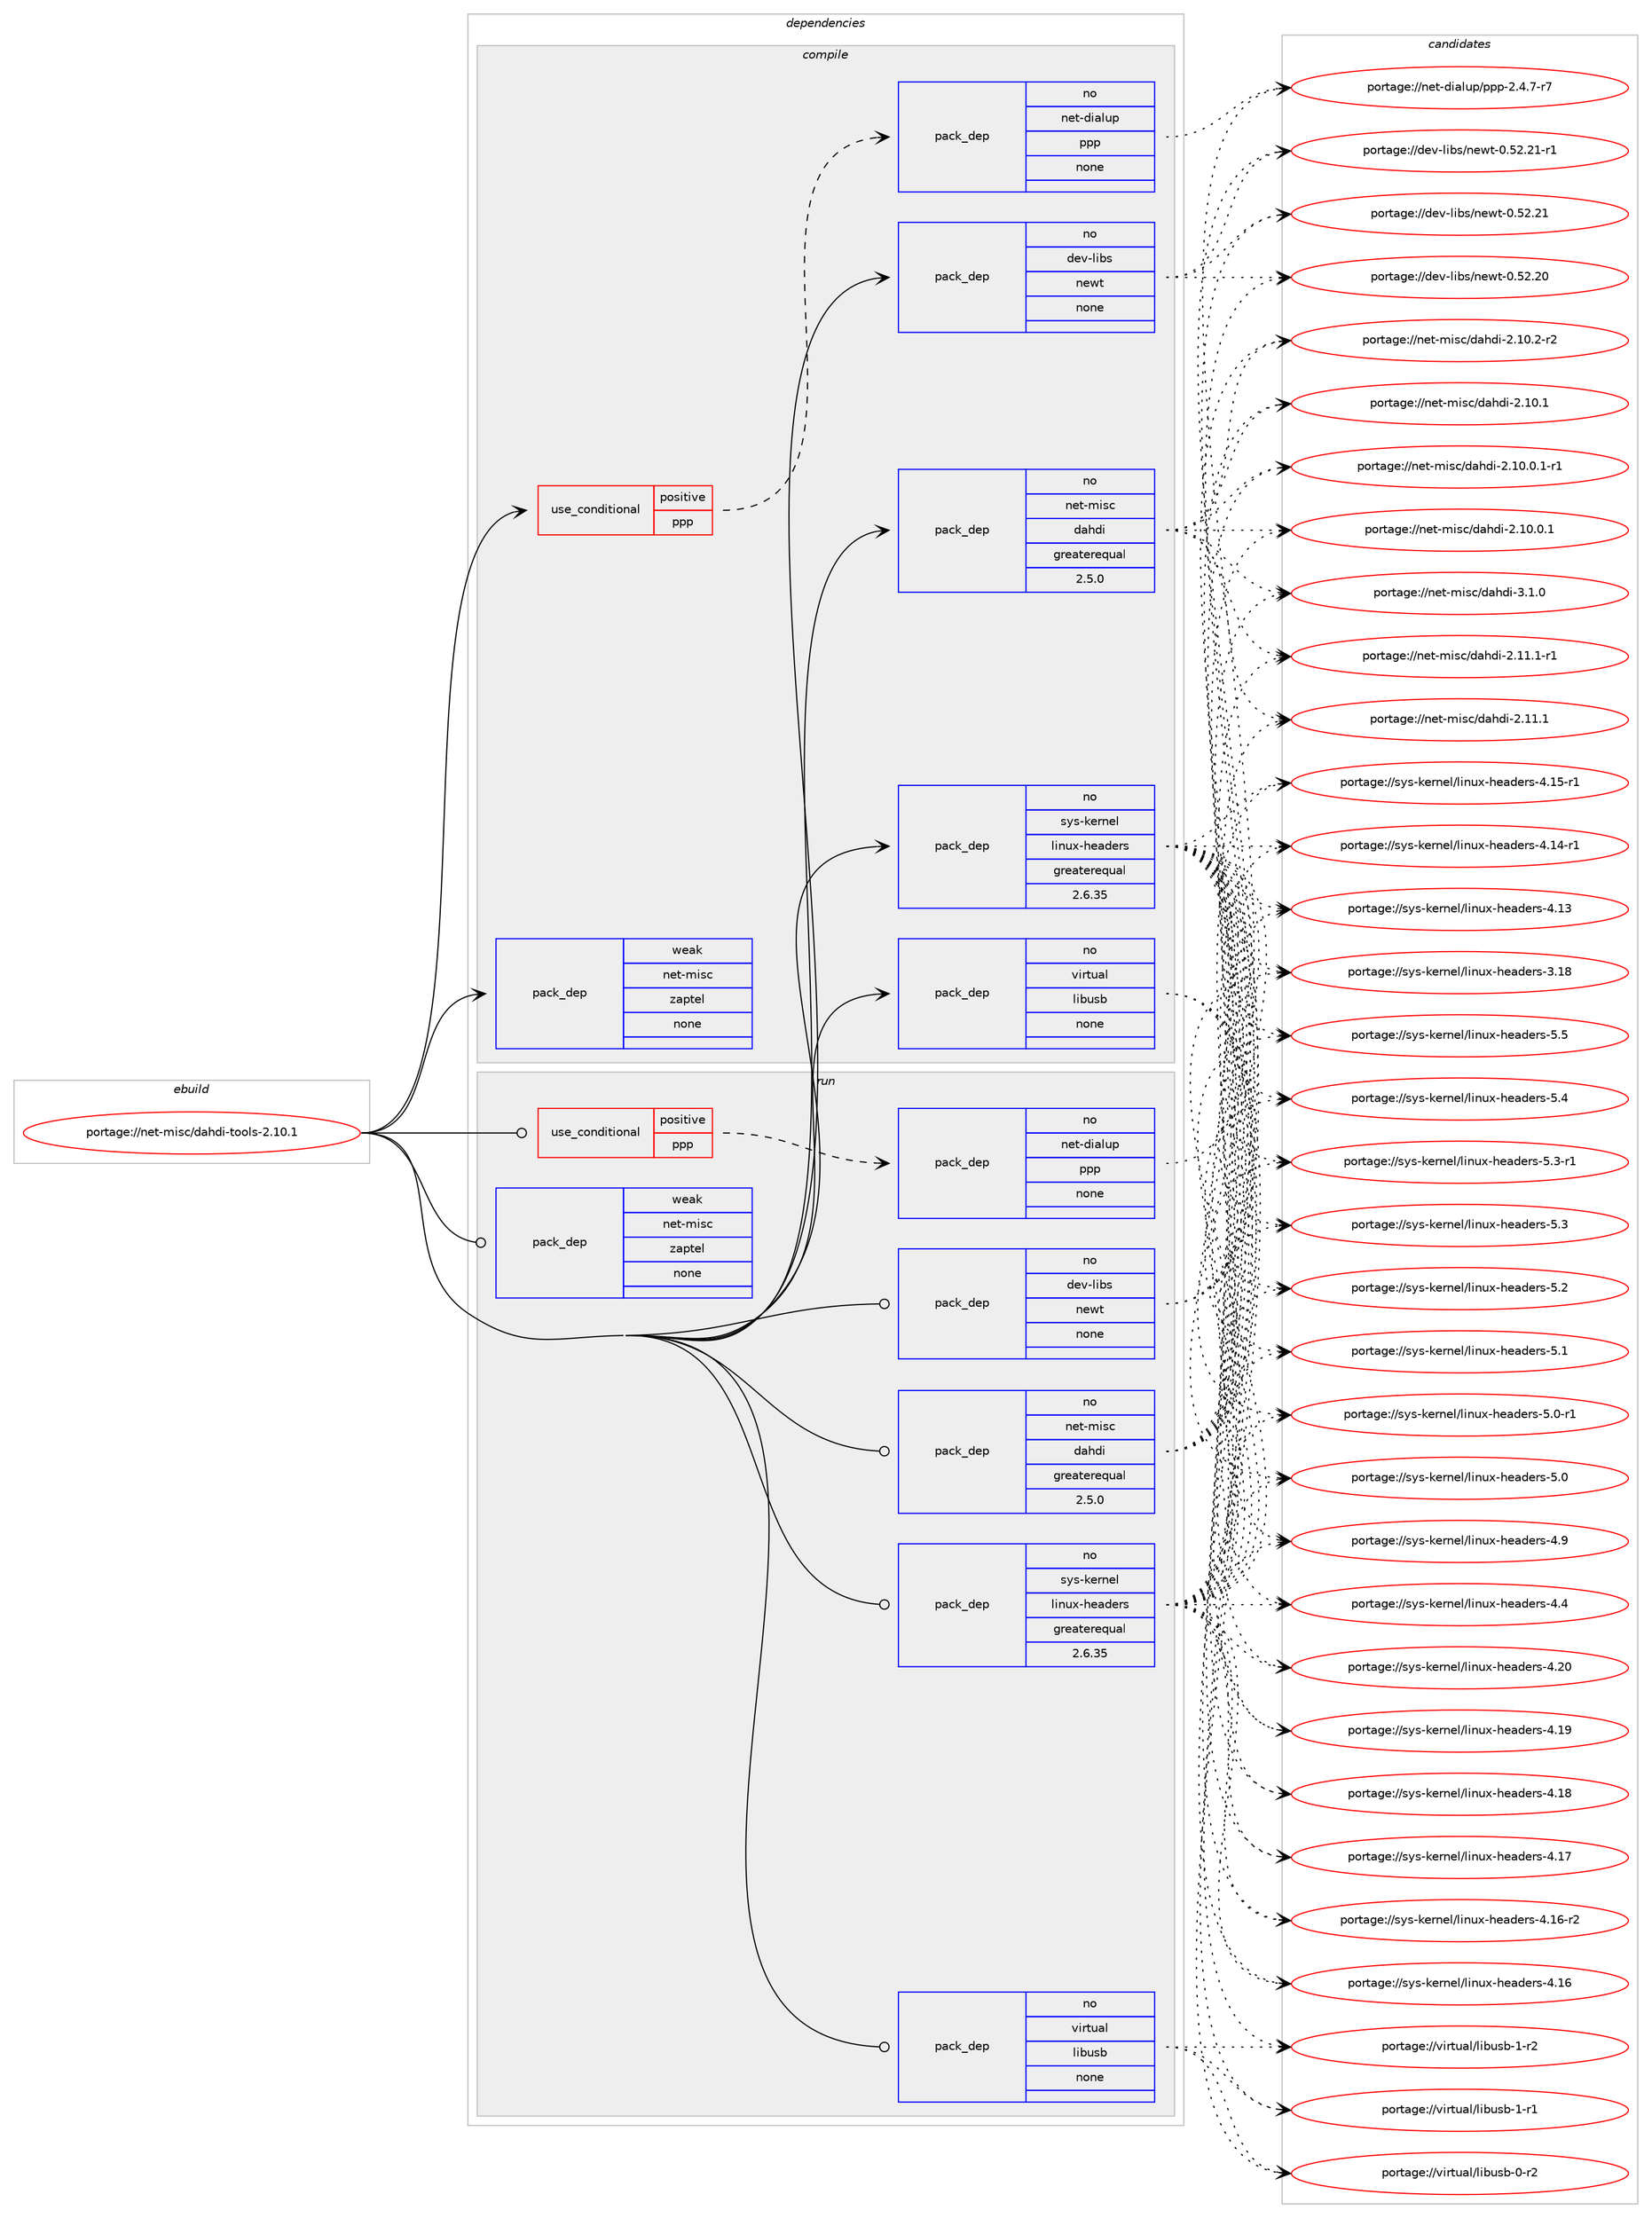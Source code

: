 digraph prolog {

# *************
# Graph options
# *************

newrank=true;
concentrate=true;
compound=true;
graph [rankdir=LR,fontname=Helvetica,fontsize=10,ranksep=1.5];#, ranksep=2.5, nodesep=0.2];
edge  [arrowhead=vee];
node  [fontname=Helvetica,fontsize=10];

# **********
# The ebuild
# **********

subgraph cluster_leftcol {
color=gray;
rank=same;
label=<<i>ebuild</i>>;
id [label="portage://net-misc/dahdi-tools-2.10.1", color=red, width=4, href="../net-misc/dahdi-tools-2.10.1.svg"];
}

# ****************
# The dependencies
# ****************

subgraph cluster_midcol {
color=gray;
label=<<i>dependencies</i>>;
subgraph cluster_compile {
fillcolor="#eeeeee";
style=filled;
label=<<i>compile</i>>;
subgraph cond23582 {
dependency115318 [label=<<TABLE BORDER="0" CELLBORDER="1" CELLSPACING="0" CELLPADDING="4"><TR><TD ROWSPAN="3" CELLPADDING="10">use_conditional</TD></TR><TR><TD>positive</TD></TR><TR><TD>ppp</TD></TR></TABLE>>, shape=none, color=red];
subgraph pack89712 {
dependency115319 [label=<<TABLE BORDER="0" CELLBORDER="1" CELLSPACING="0" CELLPADDING="4" WIDTH="220"><TR><TD ROWSPAN="6" CELLPADDING="30">pack_dep</TD></TR><TR><TD WIDTH="110">no</TD></TR><TR><TD>net-dialup</TD></TR><TR><TD>ppp</TD></TR><TR><TD>none</TD></TR><TR><TD></TD></TR></TABLE>>, shape=none, color=blue];
}
dependency115318:e -> dependency115319:w [weight=20,style="dashed",arrowhead="vee"];
}
id:e -> dependency115318:w [weight=20,style="solid",arrowhead="vee"];
subgraph pack89713 {
dependency115320 [label=<<TABLE BORDER="0" CELLBORDER="1" CELLSPACING="0" CELLPADDING="4" WIDTH="220"><TR><TD ROWSPAN="6" CELLPADDING="30">pack_dep</TD></TR><TR><TD WIDTH="110">no</TD></TR><TR><TD>dev-libs</TD></TR><TR><TD>newt</TD></TR><TR><TD>none</TD></TR><TR><TD></TD></TR></TABLE>>, shape=none, color=blue];
}
id:e -> dependency115320:w [weight=20,style="solid",arrowhead="vee"];
subgraph pack89714 {
dependency115321 [label=<<TABLE BORDER="0" CELLBORDER="1" CELLSPACING="0" CELLPADDING="4" WIDTH="220"><TR><TD ROWSPAN="6" CELLPADDING="30">pack_dep</TD></TR><TR><TD WIDTH="110">no</TD></TR><TR><TD>net-misc</TD></TR><TR><TD>dahdi</TD></TR><TR><TD>greaterequal</TD></TR><TR><TD>2.5.0</TD></TR></TABLE>>, shape=none, color=blue];
}
id:e -> dependency115321:w [weight=20,style="solid",arrowhead="vee"];
subgraph pack89715 {
dependency115322 [label=<<TABLE BORDER="0" CELLBORDER="1" CELLSPACING="0" CELLPADDING="4" WIDTH="220"><TR><TD ROWSPAN="6" CELLPADDING="30">pack_dep</TD></TR><TR><TD WIDTH="110">no</TD></TR><TR><TD>sys-kernel</TD></TR><TR><TD>linux-headers</TD></TR><TR><TD>greaterequal</TD></TR><TR><TD>2.6.35</TD></TR></TABLE>>, shape=none, color=blue];
}
id:e -> dependency115322:w [weight=20,style="solid",arrowhead="vee"];
subgraph pack89716 {
dependency115323 [label=<<TABLE BORDER="0" CELLBORDER="1" CELLSPACING="0" CELLPADDING="4" WIDTH="220"><TR><TD ROWSPAN="6" CELLPADDING="30">pack_dep</TD></TR><TR><TD WIDTH="110">no</TD></TR><TR><TD>virtual</TD></TR><TR><TD>libusb</TD></TR><TR><TD>none</TD></TR><TR><TD></TD></TR></TABLE>>, shape=none, color=blue];
}
id:e -> dependency115323:w [weight=20,style="solid",arrowhead="vee"];
subgraph pack89717 {
dependency115324 [label=<<TABLE BORDER="0" CELLBORDER="1" CELLSPACING="0" CELLPADDING="4" WIDTH="220"><TR><TD ROWSPAN="6" CELLPADDING="30">pack_dep</TD></TR><TR><TD WIDTH="110">weak</TD></TR><TR><TD>net-misc</TD></TR><TR><TD>zaptel</TD></TR><TR><TD>none</TD></TR><TR><TD></TD></TR></TABLE>>, shape=none, color=blue];
}
id:e -> dependency115324:w [weight=20,style="solid",arrowhead="vee"];
}
subgraph cluster_compileandrun {
fillcolor="#eeeeee";
style=filled;
label=<<i>compile and run</i>>;
}
subgraph cluster_run {
fillcolor="#eeeeee";
style=filled;
label=<<i>run</i>>;
subgraph cond23583 {
dependency115325 [label=<<TABLE BORDER="0" CELLBORDER="1" CELLSPACING="0" CELLPADDING="4"><TR><TD ROWSPAN="3" CELLPADDING="10">use_conditional</TD></TR><TR><TD>positive</TD></TR><TR><TD>ppp</TD></TR></TABLE>>, shape=none, color=red];
subgraph pack89718 {
dependency115326 [label=<<TABLE BORDER="0" CELLBORDER="1" CELLSPACING="0" CELLPADDING="4" WIDTH="220"><TR><TD ROWSPAN="6" CELLPADDING="30">pack_dep</TD></TR><TR><TD WIDTH="110">no</TD></TR><TR><TD>net-dialup</TD></TR><TR><TD>ppp</TD></TR><TR><TD>none</TD></TR><TR><TD></TD></TR></TABLE>>, shape=none, color=blue];
}
dependency115325:e -> dependency115326:w [weight=20,style="dashed",arrowhead="vee"];
}
id:e -> dependency115325:w [weight=20,style="solid",arrowhead="odot"];
subgraph pack89719 {
dependency115327 [label=<<TABLE BORDER="0" CELLBORDER="1" CELLSPACING="0" CELLPADDING="4" WIDTH="220"><TR><TD ROWSPAN="6" CELLPADDING="30">pack_dep</TD></TR><TR><TD WIDTH="110">no</TD></TR><TR><TD>dev-libs</TD></TR><TR><TD>newt</TD></TR><TR><TD>none</TD></TR><TR><TD></TD></TR></TABLE>>, shape=none, color=blue];
}
id:e -> dependency115327:w [weight=20,style="solid",arrowhead="odot"];
subgraph pack89720 {
dependency115328 [label=<<TABLE BORDER="0" CELLBORDER="1" CELLSPACING="0" CELLPADDING="4" WIDTH="220"><TR><TD ROWSPAN="6" CELLPADDING="30">pack_dep</TD></TR><TR><TD WIDTH="110">no</TD></TR><TR><TD>net-misc</TD></TR><TR><TD>dahdi</TD></TR><TR><TD>greaterequal</TD></TR><TR><TD>2.5.0</TD></TR></TABLE>>, shape=none, color=blue];
}
id:e -> dependency115328:w [weight=20,style="solid",arrowhead="odot"];
subgraph pack89721 {
dependency115329 [label=<<TABLE BORDER="0" CELLBORDER="1" CELLSPACING="0" CELLPADDING="4" WIDTH="220"><TR><TD ROWSPAN="6" CELLPADDING="30">pack_dep</TD></TR><TR><TD WIDTH="110">no</TD></TR><TR><TD>sys-kernel</TD></TR><TR><TD>linux-headers</TD></TR><TR><TD>greaterequal</TD></TR><TR><TD>2.6.35</TD></TR></TABLE>>, shape=none, color=blue];
}
id:e -> dependency115329:w [weight=20,style="solid",arrowhead="odot"];
subgraph pack89722 {
dependency115330 [label=<<TABLE BORDER="0" CELLBORDER="1" CELLSPACING="0" CELLPADDING="4" WIDTH="220"><TR><TD ROWSPAN="6" CELLPADDING="30">pack_dep</TD></TR><TR><TD WIDTH="110">no</TD></TR><TR><TD>virtual</TD></TR><TR><TD>libusb</TD></TR><TR><TD>none</TD></TR><TR><TD></TD></TR></TABLE>>, shape=none, color=blue];
}
id:e -> dependency115330:w [weight=20,style="solid",arrowhead="odot"];
subgraph pack89723 {
dependency115331 [label=<<TABLE BORDER="0" CELLBORDER="1" CELLSPACING="0" CELLPADDING="4" WIDTH="220"><TR><TD ROWSPAN="6" CELLPADDING="30">pack_dep</TD></TR><TR><TD WIDTH="110">weak</TD></TR><TR><TD>net-misc</TD></TR><TR><TD>zaptel</TD></TR><TR><TD>none</TD></TR><TR><TD></TD></TR></TABLE>>, shape=none, color=blue];
}
id:e -> dependency115331:w [weight=20,style="solid",arrowhead="odot"];
}
}

# **************
# The candidates
# **************

subgraph cluster_choices {
rank=same;
color=gray;
label=<<i>candidates</i>>;

subgraph choice89712 {
color=black;
nodesep=1;
choice1101011164510010597108117112471121121124550465246554511455 [label="portage://net-dialup/ppp-2.4.7-r7", color=red, width=4,href="../net-dialup/ppp-2.4.7-r7.svg"];
dependency115319:e -> choice1101011164510010597108117112471121121124550465246554511455:w [style=dotted,weight="100"];
}
subgraph choice89713 {
color=black;
nodesep=1;
choice10010111845108105981154711010111911645484653504650494511449 [label="portage://dev-libs/newt-0.52.21-r1", color=red, width=4,href="../dev-libs/newt-0.52.21-r1.svg"];
choice1001011184510810598115471101011191164548465350465049 [label="portage://dev-libs/newt-0.52.21", color=red, width=4,href="../dev-libs/newt-0.52.21.svg"];
choice1001011184510810598115471101011191164548465350465048 [label="portage://dev-libs/newt-0.52.20", color=red, width=4,href="../dev-libs/newt-0.52.20.svg"];
dependency115320:e -> choice10010111845108105981154711010111911645484653504650494511449:w [style=dotted,weight="100"];
dependency115320:e -> choice1001011184510810598115471101011191164548465350465049:w [style=dotted,weight="100"];
dependency115320:e -> choice1001011184510810598115471101011191164548465350465048:w [style=dotted,weight="100"];
}
subgraph choice89714 {
color=black;
nodesep=1;
choice11010111645109105115994710097104100105455146494648 [label="portage://net-misc/dahdi-3.1.0", color=red, width=4,href="../net-misc/dahdi-3.1.0.svg"];
choice11010111645109105115994710097104100105455046494946494511449 [label="portage://net-misc/dahdi-2.11.1-r1", color=red, width=4,href="../net-misc/dahdi-2.11.1-r1.svg"];
choice1101011164510910511599471009710410010545504649494649 [label="portage://net-misc/dahdi-2.11.1", color=red, width=4,href="../net-misc/dahdi-2.11.1.svg"];
choice11010111645109105115994710097104100105455046494846504511450 [label="portage://net-misc/dahdi-2.10.2-r2", color=red, width=4,href="../net-misc/dahdi-2.10.2-r2.svg"];
choice1101011164510910511599471009710410010545504649484649 [label="portage://net-misc/dahdi-2.10.1", color=red, width=4,href="../net-misc/dahdi-2.10.1.svg"];
choice110101116451091051159947100971041001054550464948464846494511449 [label="portage://net-misc/dahdi-2.10.0.1-r1", color=red, width=4,href="../net-misc/dahdi-2.10.0.1-r1.svg"];
choice11010111645109105115994710097104100105455046494846484649 [label="portage://net-misc/dahdi-2.10.0.1", color=red, width=4,href="../net-misc/dahdi-2.10.0.1.svg"];
dependency115321:e -> choice11010111645109105115994710097104100105455146494648:w [style=dotted,weight="100"];
dependency115321:e -> choice11010111645109105115994710097104100105455046494946494511449:w [style=dotted,weight="100"];
dependency115321:e -> choice1101011164510910511599471009710410010545504649494649:w [style=dotted,weight="100"];
dependency115321:e -> choice11010111645109105115994710097104100105455046494846504511450:w [style=dotted,weight="100"];
dependency115321:e -> choice1101011164510910511599471009710410010545504649484649:w [style=dotted,weight="100"];
dependency115321:e -> choice110101116451091051159947100971041001054550464948464846494511449:w [style=dotted,weight="100"];
dependency115321:e -> choice11010111645109105115994710097104100105455046494846484649:w [style=dotted,weight="100"];
}
subgraph choice89715 {
color=black;
nodesep=1;
choice1151211154510710111411010110847108105110117120451041019710010111411545534653 [label="portage://sys-kernel/linux-headers-5.5", color=red, width=4,href="../sys-kernel/linux-headers-5.5.svg"];
choice1151211154510710111411010110847108105110117120451041019710010111411545534652 [label="portage://sys-kernel/linux-headers-5.4", color=red, width=4,href="../sys-kernel/linux-headers-5.4.svg"];
choice11512111545107101114110101108471081051101171204510410197100101114115455346514511449 [label="portage://sys-kernel/linux-headers-5.3-r1", color=red, width=4,href="../sys-kernel/linux-headers-5.3-r1.svg"];
choice1151211154510710111411010110847108105110117120451041019710010111411545534651 [label="portage://sys-kernel/linux-headers-5.3", color=red, width=4,href="../sys-kernel/linux-headers-5.3.svg"];
choice1151211154510710111411010110847108105110117120451041019710010111411545534650 [label="portage://sys-kernel/linux-headers-5.2", color=red, width=4,href="../sys-kernel/linux-headers-5.2.svg"];
choice1151211154510710111411010110847108105110117120451041019710010111411545534649 [label="portage://sys-kernel/linux-headers-5.1", color=red, width=4,href="../sys-kernel/linux-headers-5.1.svg"];
choice11512111545107101114110101108471081051101171204510410197100101114115455346484511449 [label="portage://sys-kernel/linux-headers-5.0-r1", color=red, width=4,href="../sys-kernel/linux-headers-5.0-r1.svg"];
choice1151211154510710111411010110847108105110117120451041019710010111411545534648 [label="portage://sys-kernel/linux-headers-5.0", color=red, width=4,href="../sys-kernel/linux-headers-5.0.svg"];
choice1151211154510710111411010110847108105110117120451041019710010111411545524657 [label="portage://sys-kernel/linux-headers-4.9", color=red, width=4,href="../sys-kernel/linux-headers-4.9.svg"];
choice1151211154510710111411010110847108105110117120451041019710010111411545524652 [label="portage://sys-kernel/linux-headers-4.4", color=red, width=4,href="../sys-kernel/linux-headers-4.4.svg"];
choice115121115451071011141101011084710810511011712045104101971001011141154552465048 [label="portage://sys-kernel/linux-headers-4.20", color=red, width=4,href="../sys-kernel/linux-headers-4.20.svg"];
choice115121115451071011141101011084710810511011712045104101971001011141154552464957 [label="portage://sys-kernel/linux-headers-4.19", color=red, width=4,href="../sys-kernel/linux-headers-4.19.svg"];
choice115121115451071011141101011084710810511011712045104101971001011141154552464956 [label="portage://sys-kernel/linux-headers-4.18", color=red, width=4,href="../sys-kernel/linux-headers-4.18.svg"];
choice115121115451071011141101011084710810511011712045104101971001011141154552464955 [label="portage://sys-kernel/linux-headers-4.17", color=red, width=4,href="../sys-kernel/linux-headers-4.17.svg"];
choice1151211154510710111411010110847108105110117120451041019710010111411545524649544511450 [label="portage://sys-kernel/linux-headers-4.16-r2", color=red, width=4,href="../sys-kernel/linux-headers-4.16-r2.svg"];
choice115121115451071011141101011084710810511011712045104101971001011141154552464954 [label="portage://sys-kernel/linux-headers-4.16", color=red, width=4,href="../sys-kernel/linux-headers-4.16.svg"];
choice1151211154510710111411010110847108105110117120451041019710010111411545524649534511449 [label="portage://sys-kernel/linux-headers-4.15-r1", color=red, width=4,href="../sys-kernel/linux-headers-4.15-r1.svg"];
choice1151211154510710111411010110847108105110117120451041019710010111411545524649524511449 [label="portage://sys-kernel/linux-headers-4.14-r1", color=red, width=4,href="../sys-kernel/linux-headers-4.14-r1.svg"];
choice115121115451071011141101011084710810511011712045104101971001011141154552464951 [label="portage://sys-kernel/linux-headers-4.13", color=red, width=4,href="../sys-kernel/linux-headers-4.13.svg"];
choice115121115451071011141101011084710810511011712045104101971001011141154551464956 [label="portage://sys-kernel/linux-headers-3.18", color=red, width=4,href="../sys-kernel/linux-headers-3.18.svg"];
dependency115322:e -> choice1151211154510710111411010110847108105110117120451041019710010111411545534653:w [style=dotted,weight="100"];
dependency115322:e -> choice1151211154510710111411010110847108105110117120451041019710010111411545534652:w [style=dotted,weight="100"];
dependency115322:e -> choice11512111545107101114110101108471081051101171204510410197100101114115455346514511449:w [style=dotted,weight="100"];
dependency115322:e -> choice1151211154510710111411010110847108105110117120451041019710010111411545534651:w [style=dotted,weight="100"];
dependency115322:e -> choice1151211154510710111411010110847108105110117120451041019710010111411545534650:w [style=dotted,weight="100"];
dependency115322:e -> choice1151211154510710111411010110847108105110117120451041019710010111411545534649:w [style=dotted,weight="100"];
dependency115322:e -> choice11512111545107101114110101108471081051101171204510410197100101114115455346484511449:w [style=dotted,weight="100"];
dependency115322:e -> choice1151211154510710111411010110847108105110117120451041019710010111411545534648:w [style=dotted,weight="100"];
dependency115322:e -> choice1151211154510710111411010110847108105110117120451041019710010111411545524657:w [style=dotted,weight="100"];
dependency115322:e -> choice1151211154510710111411010110847108105110117120451041019710010111411545524652:w [style=dotted,weight="100"];
dependency115322:e -> choice115121115451071011141101011084710810511011712045104101971001011141154552465048:w [style=dotted,weight="100"];
dependency115322:e -> choice115121115451071011141101011084710810511011712045104101971001011141154552464957:w [style=dotted,weight="100"];
dependency115322:e -> choice115121115451071011141101011084710810511011712045104101971001011141154552464956:w [style=dotted,weight="100"];
dependency115322:e -> choice115121115451071011141101011084710810511011712045104101971001011141154552464955:w [style=dotted,weight="100"];
dependency115322:e -> choice1151211154510710111411010110847108105110117120451041019710010111411545524649544511450:w [style=dotted,weight="100"];
dependency115322:e -> choice115121115451071011141101011084710810511011712045104101971001011141154552464954:w [style=dotted,weight="100"];
dependency115322:e -> choice1151211154510710111411010110847108105110117120451041019710010111411545524649534511449:w [style=dotted,weight="100"];
dependency115322:e -> choice1151211154510710111411010110847108105110117120451041019710010111411545524649524511449:w [style=dotted,weight="100"];
dependency115322:e -> choice115121115451071011141101011084710810511011712045104101971001011141154552464951:w [style=dotted,weight="100"];
dependency115322:e -> choice115121115451071011141101011084710810511011712045104101971001011141154551464956:w [style=dotted,weight="100"];
}
subgraph choice89716 {
color=black;
nodesep=1;
choice1181051141161179710847108105981171159845494511450 [label="portage://virtual/libusb-1-r2", color=red, width=4,href="../virtual/libusb-1-r2.svg"];
choice1181051141161179710847108105981171159845494511449 [label="portage://virtual/libusb-1-r1", color=red, width=4,href="../virtual/libusb-1-r1.svg"];
choice1181051141161179710847108105981171159845484511450 [label="portage://virtual/libusb-0-r2", color=red, width=4,href="../virtual/libusb-0-r2.svg"];
dependency115323:e -> choice1181051141161179710847108105981171159845494511450:w [style=dotted,weight="100"];
dependency115323:e -> choice1181051141161179710847108105981171159845494511449:w [style=dotted,weight="100"];
dependency115323:e -> choice1181051141161179710847108105981171159845484511450:w [style=dotted,weight="100"];
}
subgraph choice89717 {
color=black;
nodesep=1;
}
subgraph choice89718 {
color=black;
nodesep=1;
choice1101011164510010597108117112471121121124550465246554511455 [label="portage://net-dialup/ppp-2.4.7-r7", color=red, width=4,href="../net-dialup/ppp-2.4.7-r7.svg"];
dependency115326:e -> choice1101011164510010597108117112471121121124550465246554511455:w [style=dotted,weight="100"];
}
subgraph choice89719 {
color=black;
nodesep=1;
choice10010111845108105981154711010111911645484653504650494511449 [label="portage://dev-libs/newt-0.52.21-r1", color=red, width=4,href="../dev-libs/newt-0.52.21-r1.svg"];
choice1001011184510810598115471101011191164548465350465049 [label="portage://dev-libs/newt-0.52.21", color=red, width=4,href="../dev-libs/newt-0.52.21.svg"];
choice1001011184510810598115471101011191164548465350465048 [label="portage://dev-libs/newt-0.52.20", color=red, width=4,href="../dev-libs/newt-0.52.20.svg"];
dependency115327:e -> choice10010111845108105981154711010111911645484653504650494511449:w [style=dotted,weight="100"];
dependency115327:e -> choice1001011184510810598115471101011191164548465350465049:w [style=dotted,weight="100"];
dependency115327:e -> choice1001011184510810598115471101011191164548465350465048:w [style=dotted,weight="100"];
}
subgraph choice89720 {
color=black;
nodesep=1;
choice11010111645109105115994710097104100105455146494648 [label="portage://net-misc/dahdi-3.1.0", color=red, width=4,href="../net-misc/dahdi-3.1.0.svg"];
choice11010111645109105115994710097104100105455046494946494511449 [label="portage://net-misc/dahdi-2.11.1-r1", color=red, width=4,href="../net-misc/dahdi-2.11.1-r1.svg"];
choice1101011164510910511599471009710410010545504649494649 [label="portage://net-misc/dahdi-2.11.1", color=red, width=4,href="../net-misc/dahdi-2.11.1.svg"];
choice11010111645109105115994710097104100105455046494846504511450 [label="portage://net-misc/dahdi-2.10.2-r2", color=red, width=4,href="../net-misc/dahdi-2.10.2-r2.svg"];
choice1101011164510910511599471009710410010545504649484649 [label="portage://net-misc/dahdi-2.10.1", color=red, width=4,href="../net-misc/dahdi-2.10.1.svg"];
choice110101116451091051159947100971041001054550464948464846494511449 [label="portage://net-misc/dahdi-2.10.0.1-r1", color=red, width=4,href="../net-misc/dahdi-2.10.0.1-r1.svg"];
choice11010111645109105115994710097104100105455046494846484649 [label="portage://net-misc/dahdi-2.10.0.1", color=red, width=4,href="../net-misc/dahdi-2.10.0.1.svg"];
dependency115328:e -> choice11010111645109105115994710097104100105455146494648:w [style=dotted,weight="100"];
dependency115328:e -> choice11010111645109105115994710097104100105455046494946494511449:w [style=dotted,weight="100"];
dependency115328:e -> choice1101011164510910511599471009710410010545504649494649:w [style=dotted,weight="100"];
dependency115328:e -> choice11010111645109105115994710097104100105455046494846504511450:w [style=dotted,weight="100"];
dependency115328:e -> choice1101011164510910511599471009710410010545504649484649:w [style=dotted,weight="100"];
dependency115328:e -> choice110101116451091051159947100971041001054550464948464846494511449:w [style=dotted,weight="100"];
dependency115328:e -> choice11010111645109105115994710097104100105455046494846484649:w [style=dotted,weight="100"];
}
subgraph choice89721 {
color=black;
nodesep=1;
choice1151211154510710111411010110847108105110117120451041019710010111411545534653 [label="portage://sys-kernel/linux-headers-5.5", color=red, width=4,href="../sys-kernel/linux-headers-5.5.svg"];
choice1151211154510710111411010110847108105110117120451041019710010111411545534652 [label="portage://sys-kernel/linux-headers-5.4", color=red, width=4,href="../sys-kernel/linux-headers-5.4.svg"];
choice11512111545107101114110101108471081051101171204510410197100101114115455346514511449 [label="portage://sys-kernel/linux-headers-5.3-r1", color=red, width=4,href="../sys-kernel/linux-headers-5.3-r1.svg"];
choice1151211154510710111411010110847108105110117120451041019710010111411545534651 [label="portage://sys-kernel/linux-headers-5.3", color=red, width=4,href="../sys-kernel/linux-headers-5.3.svg"];
choice1151211154510710111411010110847108105110117120451041019710010111411545534650 [label="portage://sys-kernel/linux-headers-5.2", color=red, width=4,href="../sys-kernel/linux-headers-5.2.svg"];
choice1151211154510710111411010110847108105110117120451041019710010111411545534649 [label="portage://sys-kernel/linux-headers-5.1", color=red, width=4,href="../sys-kernel/linux-headers-5.1.svg"];
choice11512111545107101114110101108471081051101171204510410197100101114115455346484511449 [label="portage://sys-kernel/linux-headers-5.0-r1", color=red, width=4,href="../sys-kernel/linux-headers-5.0-r1.svg"];
choice1151211154510710111411010110847108105110117120451041019710010111411545534648 [label="portage://sys-kernel/linux-headers-5.0", color=red, width=4,href="../sys-kernel/linux-headers-5.0.svg"];
choice1151211154510710111411010110847108105110117120451041019710010111411545524657 [label="portage://sys-kernel/linux-headers-4.9", color=red, width=4,href="../sys-kernel/linux-headers-4.9.svg"];
choice1151211154510710111411010110847108105110117120451041019710010111411545524652 [label="portage://sys-kernel/linux-headers-4.4", color=red, width=4,href="../sys-kernel/linux-headers-4.4.svg"];
choice115121115451071011141101011084710810511011712045104101971001011141154552465048 [label="portage://sys-kernel/linux-headers-4.20", color=red, width=4,href="../sys-kernel/linux-headers-4.20.svg"];
choice115121115451071011141101011084710810511011712045104101971001011141154552464957 [label="portage://sys-kernel/linux-headers-4.19", color=red, width=4,href="../sys-kernel/linux-headers-4.19.svg"];
choice115121115451071011141101011084710810511011712045104101971001011141154552464956 [label="portage://sys-kernel/linux-headers-4.18", color=red, width=4,href="../sys-kernel/linux-headers-4.18.svg"];
choice115121115451071011141101011084710810511011712045104101971001011141154552464955 [label="portage://sys-kernel/linux-headers-4.17", color=red, width=4,href="../sys-kernel/linux-headers-4.17.svg"];
choice1151211154510710111411010110847108105110117120451041019710010111411545524649544511450 [label="portage://sys-kernel/linux-headers-4.16-r2", color=red, width=4,href="../sys-kernel/linux-headers-4.16-r2.svg"];
choice115121115451071011141101011084710810511011712045104101971001011141154552464954 [label="portage://sys-kernel/linux-headers-4.16", color=red, width=4,href="../sys-kernel/linux-headers-4.16.svg"];
choice1151211154510710111411010110847108105110117120451041019710010111411545524649534511449 [label="portage://sys-kernel/linux-headers-4.15-r1", color=red, width=4,href="../sys-kernel/linux-headers-4.15-r1.svg"];
choice1151211154510710111411010110847108105110117120451041019710010111411545524649524511449 [label="portage://sys-kernel/linux-headers-4.14-r1", color=red, width=4,href="../sys-kernel/linux-headers-4.14-r1.svg"];
choice115121115451071011141101011084710810511011712045104101971001011141154552464951 [label="portage://sys-kernel/linux-headers-4.13", color=red, width=4,href="../sys-kernel/linux-headers-4.13.svg"];
choice115121115451071011141101011084710810511011712045104101971001011141154551464956 [label="portage://sys-kernel/linux-headers-3.18", color=red, width=4,href="../sys-kernel/linux-headers-3.18.svg"];
dependency115329:e -> choice1151211154510710111411010110847108105110117120451041019710010111411545534653:w [style=dotted,weight="100"];
dependency115329:e -> choice1151211154510710111411010110847108105110117120451041019710010111411545534652:w [style=dotted,weight="100"];
dependency115329:e -> choice11512111545107101114110101108471081051101171204510410197100101114115455346514511449:w [style=dotted,weight="100"];
dependency115329:e -> choice1151211154510710111411010110847108105110117120451041019710010111411545534651:w [style=dotted,weight="100"];
dependency115329:e -> choice1151211154510710111411010110847108105110117120451041019710010111411545534650:w [style=dotted,weight="100"];
dependency115329:e -> choice1151211154510710111411010110847108105110117120451041019710010111411545534649:w [style=dotted,weight="100"];
dependency115329:e -> choice11512111545107101114110101108471081051101171204510410197100101114115455346484511449:w [style=dotted,weight="100"];
dependency115329:e -> choice1151211154510710111411010110847108105110117120451041019710010111411545534648:w [style=dotted,weight="100"];
dependency115329:e -> choice1151211154510710111411010110847108105110117120451041019710010111411545524657:w [style=dotted,weight="100"];
dependency115329:e -> choice1151211154510710111411010110847108105110117120451041019710010111411545524652:w [style=dotted,weight="100"];
dependency115329:e -> choice115121115451071011141101011084710810511011712045104101971001011141154552465048:w [style=dotted,weight="100"];
dependency115329:e -> choice115121115451071011141101011084710810511011712045104101971001011141154552464957:w [style=dotted,weight="100"];
dependency115329:e -> choice115121115451071011141101011084710810511011712045104101971001011141154552464956:w [style=dotted,weight="100"];
dependency115329:e -> choice115121115451071011141101011084710810511011712045104101971001011141154552464955:w [style=dotted,weight="100"];
dependency115329:e -> choice1151211154510710111411010110847108105110117120451041019710010111411545524649544511450:w [style=dotted,weight="100"];
dependency115329:e -> choice115121115451071011141101011084710810511011712045104101971001011141154552464954:w [style=dotted,weight="100"];
dependency115329:e -> choice1151211154510710111411010110847108105110117120451041019710010111411545524649534511449:w [style=dotted,weight="100"];
dependency115329:e -> choice1151211154510710111411010110847108105110117120451041019710010111411545524649524511449:w [style=dotted,weight="100"];
dependency115329:e -> choice115121115451071011141101011084710810511011712045104101971001011141154552464951:w [style=dotted,weight="100"];
dependency115329:e -> choice115121115451071011141101011084710810511011712045104101971001011141154551464956:w [style=dotted,weight="100"];
}
subgraph choice89722 {
color=black;
nodesep=1;
choice1181051141161179710847108105981171159845494511450 [label="portage://virtual/libusb-1-r2", color=red, width=4,href="../virtual/libusb-1-r2.svg"];
choice1181051141161179710847108105981171159845494511449 [label="portage://virtual/libusb-1-r1", color=red, width=4,href="../virtual/libusb-1-r1.svg"];
choice1181051141161179710847108105981171159845484511450 [label="portage://virtual/libusb-0-r2", color=red, width=4,href="../virtual/libusb-0-r2.svg"];
dependency115330:e -> choice1181051141161179710847108105981171159845494511450:w [style=dotted,weight="100"];
dependency115330:e -> choice1181051141161179710847108105981171159845494511449:w [style=dotted,weight="100"];
dependency115330:e -> choice1181051141161179710847108105981171159845484511450:w [style=dotted,weight="100"];
}
subgraph choice89723 {
color=black;
nodesep=1;
}
}

}
